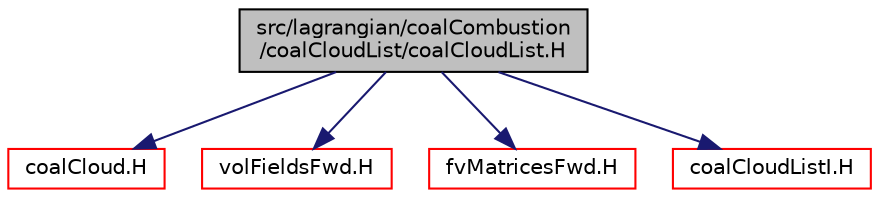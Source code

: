 digraph "src/lagrangian/coalCombustion/coalCloudList/coalCloudList.H"
{
  bgcolor="transparent";
  edge [fontname="Helvetica",fontsize="10",labelfontname="Helvetica",labelfontsize="10"];
  node [fontname="Helvetica",fontsize="10",shape=record];
  Node0 [label="src/lagrangian/coalCombustion\l/coalCloudList/coalCloudList.H",height=0.2,width=0.4,color="black", fillcolor="grey75", style="filled", fontcolor="black"];
  Node0 -> Node1 [color="midnightblue",fontsize="10",style="solid",fontname="Helvetica"];
  Node1 [label="coalCloud.H",height=0.2,width=0.4,color="red",URL="$a05591.html"];
  Node0 -> Node317 [color="midnightblue",fontsize="10",style="solid",fontname="Helvetica"];
  Node317 [label="volFieldsFwd.H",height=0.2,width=0.4,color="red",URL="$a02915.html"];
  Node0 -> Node380 [color="midnightblue",fontsize="10",style="solid",fontname="Helvetica"];
  Node380 [label="fvMatricesFwd.H",height=0.2,width=0.4,color="red",URL="$a03461.html",tooltip="Forward declarations of fvMatrix specializations. "];
  Node0 -> Node465 [color="midnightblue",fontsize="10",style="solid",fontname="Helvetica"];
  Node465 [label="coalCloudListI.H",height=0.2,width=0.4,color="red",URL="$a05600.html"];
}
